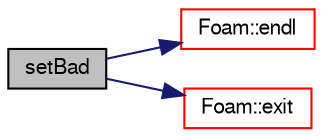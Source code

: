 digraph "setBad"
{
  bgcolor="transparent";
  edge [fontname="FreeSans",fontsize="10",labelfontname="FreeSans",labelfontsize="10"];
  node [fontname="FreeSans",fontsize="10",shape=record];
  rankdir="LR";
  Node2262 [label="setBad",height=0.2,width=0.4,color="black", fillcolor="grey75", style="filled", fontcolor="black"];
  Node2262 -> Node2263 [color="midnightblue",fontsize="10",style="solid",fontname="FreeSans"];
  Node2263 [label="Foam::endl",height=0.2,width=0.4,color="red",URL="$a21124.html#a2db8fe02a0d3909e9351bb4275b23ce4",tooltip="Add newline and flush stream. "];
  Node2262 -> Node2265 [color="midnightblue",fontsize="10",style="solid",fontname="FreeSans"];
  Node2265 [label="Foam::exit",height=0.2,width=0.4,color="red",URL="$a21124.html#a06ca7250d8e89caf05243ec094843642"];
}
